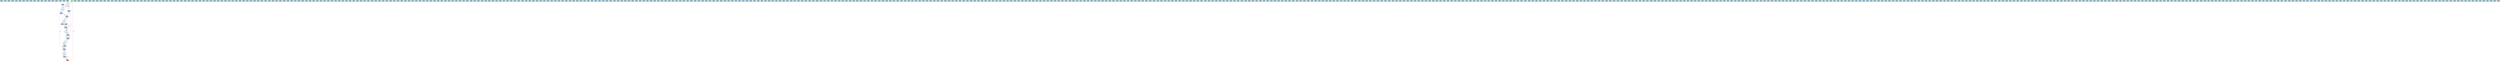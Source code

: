 digraph SoNir {
  rankdir=TB;
  node [shape=box, style=filled, fontname="Arial"];
  edge [fontname="Arial"];

  Node_359 [label="Constant\nInteger(2)", fillcolor="lightblue"];
  Node_125 [label="Constant\nInteger(2)", fillcolor="lightblue"];
  Node_323 [label="Constant\nInteger(2)", fillcolor="lightblue"];
  Node_375 [label="Constant\nInteger(-1)", fillcolor="lightblue"];
  Node_388 [label="Constant\nInteger(3)", fillcolor="lightblue"];
  Node_157 [label="Constant\nInteger(1)", fillcolor="lightblue"];
  Node_574 [label="Constant\nInteger(1)", fillcolor="lightblue"];
  Node_133 [label="Constant\nInteger(0)", fillcolor="lightblue"];
  Node_418 [label="Constant\nInteger(2)", fillcolor="lightblue"];
  Node_267 [label="Constant\nInteger(0)", fillcolor="lightblue"];
  Node_295 [label="Constant\nInteger(1)", fillcolor="lightblue"];
  Node_156 [label="Constant\nInteger(1)", fillcolor="lightblue"];
  Node_241 [label="Constant\nInteger(0)", fillcolor="lightblue"];
  Node_471 [label="Constant\nInteger(1)", fillcolor="lightblue"];
  Node_569 [label="Constant\nInteger(2)", fillcolor="lightblue"];
  Node_391 [label="Constant\nInteger(-1)", fillcolor="lightblue"];
  Node_104 [label="Constant\nInteger(0)", fillcolor="lightblue"];
  Node_228 [label="Constant\nInteger(3)", fillcolor="lightblue"];
  Node_15 [label="Constant\nInteger(-1)", fillcolor="lightblue"];
  Node_533 [label="Constant\nInteger(2)", fillcolor="lightblue"];
  Node_38 [label="Constant\nInteger(-1)", fillcolor="lightblue"];
  Node_651 [label="Constant\nInteger(0)", fillcolor="lightblue"];
  Node_620 [label="Constant\nInteger(2)", fillcolor="lightblue"];
  Node_348 [label="Constant\nInteger(2)", fillcolor="lightblue"];
  Node_646 [label="Constant\nInteger(1)", fillcolor="lightblue"];
  Node_251 [label="Constant\nInteger(-1)", fillcolor="lightblue"];
  Node_658 [label="Constant\nInteger(0)", fillcolor="lightblue"];
  Node_672 [label="Constant\nInteger(2)", fillcolor="lightblue"];
  Node_695 [label="Constant\nInteger(-1)", fillcolor="lightblue"];
  Node_510 [label="Constant\nInteger(3)", fillcolor="lightblue"];
  Node_255 [label="Constant\nInteger(0)", fillcolor="lightblue"];
  Node_694 [label="Constant\nInteger(0)", fillcolor="lightblue"];
  Node_6 [label="Store\nb\nValue: Node_5", fillcolor="white"];
  Node_447 [label="Constant\nInteger(0)", fillcolor="lightblue"];
  Node_113 [label="Constant\nInteger(2)", fillcolor="lightblue"];
  Node_339 [label="Constant\nInteger(3)", fillcolor="lightblue"];
  Node_99 [label="Constant\nInteger(0)", fillcolor="lightblue"];
  Node_172 [label="Constant\nInteger(2)", fillcolor="lightblue"];
  Node_296 [label="Constant\nInteger(1)", fillcolor="lightblue"];
  Node_436 [label="Constant\nInteger(1)", fillcolor="lightblue"];
  Node_186 [label="Constant\nInteger(0)", fillcolor="lightblue"];
  Node_497 [label="Constant\nInteger(2)", fillcolor="lightblue"];
  Node_8 [label="Constant\nInteger(3)", fillcolor="lightblue"];
  Node_645 [label="Constant\nInteger(1)", fillcolor="lightblue"];
  Node_93 [label="Constant\nInteger(0)", fillcolor="lightblue"];
  Node_5 [label="Constant\nInteger(2)", fillcolor="lightblue"];
  Node_372 [label="Constant\nInteger(0)", fillcolor="lightblue"];
  Node_57 [label="Constant\nInteger(1)", fillcolor="lightblue"];
  Node_96 [label="Constant\nInteger(1)", fillcolor="lightblue"];
  Node_451 [label="Constant\nInteger(0)", fillcolor="lightblue"];
  Node_187 [label="Constant\nInteger(0)", fillcolor="lightblue"];
  Node_445 [label="Constant\nInteger(-1)", fillcolor="lightblue"];
  Node_89 [label="Constant\nInteger(0)", fillcolor="lightblue"];
  Node_109 [label="Constant\nInteger(3)", fillcolor="lightblue"];
  Node_90 [label="Constant\nInteger(2)", fillcolor="lightblue"];
  Node_376 [label="Constant\nInteger(-1)", fillcolor="lightblue"];
  Node_587 [label="Constant\nInteger(0)", fillcolor="lightblue"];
  Node_609 [label="Constant\nInteger(1)", fillcolor="lightblue"];
  Node_499 [label="Constant\nInteger(2)", fillcolor="lightblue"];
  Node_141 [label="Constant\nInteger(1)", fillcolor="lightblue"];
  Node_580 [label="Constant\nInteger(3)", fillcolor="lightblue"];
  Node_547 [label="Constant\nInteger(0)", fillcolor="lightblue"];
  Node_220 [label="Constant\nInteger(0)", fillcolor="lightblue"];
  Node_206 [label="Constant\nInteger(0)", fillcolor="lightblue"];
  Node_142 [label="Constant\nInteger(1)", fillcolor="lightblue"];
  Node_283 [label="Constant\nInteger(3)", fillcolor="lightblue"];
  Node_409 [label="Constant\nInteger(3)", fillcolor="lightblue"];
  Node_435 [label="Constant\nInteger(1)", fillcolor="lightblue"];
  Node_662 [label="Constant\nInteger(0)", fillcolor="lightblue"];
  Node_387 [label="Constant\nInteger(1)", fillcolor="lightblue"];
  Node_23 [label="Constant\nInteger(1)", fillcolor="lightblue"];
  Node_347 [label="Constant\nInteger(2)", fillcolor="lightblue"];
  Node_92 [label="Constant\nInteger(0)", fillcolor="lightblue"];
  Node_52 [label="Constant\nInteger(3)", fillcolor="lightblue"];
  Node_164 [label="Constant\nInteger(-1)", fillcolor="lightblue"];
  Node_508 [label="Constant\nInteger(3)", fillcolor="lightblue"];
  Node_256 [label="Constant\nInteger(0)", fillcolor="lightblue"];
  Node_428 [label="Constant\nInteger(2)", fillcolor="lightblue"];
  Node_446 [label="Constant\nInteger(-1)", fillcolor="lightblue"];
  Node_520 [label="Constant\nInteger(-1)", fillcolor="lightblue"];
  Node_139 [label="Constant\nInteger(0)", fillcolor="lightblue"];
  Node_19 [label="Store\nf\nValue: Node_18", fillcolor="white"];
  Node_279 [label="Constant\nInteger(2)", fillcolor="lightblue"];
  Node_135 [label="Constant\nInteger(2)", fillcolor="lightblue"];
  Node_365 [label="Constant\nInteger(1)", fillcolor="lightblue"];
  Node_234 [label="Constant\nInteger(-1)", fillcolor="lightblue"];
  Node_368 [label="Constant\nInteger(0)", fillcolor="lightblue"];
  Node_150 [label="Constant\nInteger(0)", fillcolor="lightblue"];
  Node_393 [label="Constant\nInteger(2)", fillcolor="lightblue"];
  Node_94 [label="Constant\nInteger(1)", fillcolor="lightblue"];
  Node_433 [label="Constant\nInteger(0)", fillcolor="lightblue"];
  Node_248 [label="Constant\nInteger(3)", fillcolor="lightblue"];
  Node_20 [label="Return", fillcolor="lightcoral"];
  Node_293 [label="Constant\nInteger(0)", fillcolor="lightblue"];
  Node_385 [label="Constant\nInteger(1)", fillcolor="lightblue"];
  Node_440 [label="Constant\nInteger(3)", fillcolor="lightblue"];
  Node_627 [label="Constant\nInteger(0)", fillcolor="lightblue"];
  Node_505 [label="Constant\nInteger(1)", fillcolor="lightblue"];
  Node_311 [label="Constant\nInteger(0)", fillcolor="lightblue"];
  Node_13 [label="Store\nd\nValue: Node_12", fillcolor="white"];
  Node_21 [label="Constant\nInteger(1)", fillcolor="lightblue"];
  Node_414 [label="Constant\nInteger(0)", fillcolor="lightblue"];
  Node_628 [label="Constant\nInteger(2)", fillcolor="lightblue"];
  Node_179 [label="Constant\nInteger(3)", fillcolor="lightblue"];
  Node_373 [label="Constant\nInteger(0)", fillcolor="lightblue"];
  Node_86 [label="Constant\nInteger(-1)", fillcolor="lightblue"];
  Node_59 [label="Constant\nInteger(1)", fillcolor="lightblue"];
  Node_641 [label="Constant\nInteger(0)", fillcolor="lightblue"];
  Node_203 [label="Constant\nInteger(0)", fillcolor="lightblue"];
  Node_184 [label="Constant\nInteger(2)", fillcolor="lightblue"];
  Node_12 [label="Constant\nInteger(0)", fillcolor="lightblue"];
  Node_390 [label="Constant\nInteger(-1)", fillcolor="lightblue"];
  Node_280 [label="Constant\nInteger(1)", fillcolor="lightblue"];
  Node_43 [label="Constant\nInteger(3)", fillcolor="lightblue"];
  Node_45 [label="Constant\nInteger(-1)", fillcolor="lightblue"];
  Node_102 [label="Constant\nInteger(2)", fillcolor="lightblue"];
  Node_167 [label="Constant\nInteger(0)", fillcolor="lightblue"];
  Node_169 [label="Constant\nInteger(0)", fillcolor="lightblue"];
  Node_454 [label="Constant\nInteger(2)", fillcolor="lightblue"];
  Node_274 [label="Constant\nInteger(0)", fillcolor="lightblue"];
  Node_548 [label="Constant\nInteger(2)", fillcolor="lightblue"];
  Node_573 [label="Constant\nInteger(0)", fillcolor="lightblue"];
  Node_667 [label="Constant\nInteger(1)", fillcolor="lightblue"];
  Node_558 [label="Constant\nInteger(2)", fillcolor="lightblue"];
  Node_158 [label="Constant\nInteger(3)", fillcolor="lightblue"];
  Node_538 [label="Constant\nInteger(0)", fillcolor="lightblue"];
  Node_552 [label="Constant\nInteger(0)", fillcolor="lightblue"];
  Node_309 [label="Constant\nInteger(0)", fillcolor="lightblue"];
  Node_25 [label="Constant\nInteger(2)", fillcolor="lightblue"];
  Node_10 [label="Constant\nInteger(0)", fillcolor="lightblue"];
  Node_207 [label="Constant\nInteger(2)", fillcolor="lightblue"];
  Node_331 [label="Constant\nInteger(1)", fillcolor="lightblue"];
  Node_434 [label="Constant\nInteger(1)", fillcolor="lightblue"];
  Node_73 [label="Constant\nInteger(3)", fillcolor="lightblue"];
  Node_341 [label="Constant\nInteger(-1)", fillcolor="lightblue"];
  Node_534 [label="Constant\nInteger(2)", fillcolor="lightblue"];
  Node_136 [label="Constant\nInteger(2)", fillcolor="lightblue"];
  Node_68 [label="Constant\nInteger(0)", fillcolor="lightblue"];
  Node_444 [label="Constant\nInteger(3)", fillcolor="lightblue"];
  Node_275 [label="Constant\nInteger(0)", fillcolor="lightblue"];
  Node_212 [label="Constant\nInteger(1)", fillcolor="lightblue"];
  Node_277 [label="Constant\nInteger(2)", fillcolor="lightblue"];
  Node_316 [label="Constant\nInteger(1)", fillcolor="lightblue"];
  Node_689 [label="Constant\nInteger(2)", fillcolor="lightblue"];
  Node_312 [label="Constant\nInteger(2)", fillcolor="lightblue"];
  Node_648 [label="Constant\nInteger(3)", fillcolor="lightblue"];
  Node_116 [label="Constant\nInteger(0)", fillcolor="lightblue"];
  Node_122 [label="Constant\nInteger(-1)", fillcolor="lightblue"];
  Node_530 [label="Constant\nInteger(-1)", fillcolor="lightblue"];
  Node_692 [label="Constant\nInteger(0)", fillcolor="lightblue"];
  Node_462 [label="Constant\nInteger(2)", fillcolor="lightblue"];
  Node_516 [label="Constant\nInteger(1)", fillcolor="lightblue"];
  Node_350 [label="Constant\nInteger(1)", fillcolor="lightblue"];
  Node_189 [label="Constant\nInteger(1)", fillcolor="lightblue"];
  Node_599 [label="Constant\nInteger(3)", fillcolor="lightblue"];
  Node_631 [label="Constant\nInteger(1)", fillcolor="lightblue"];
  Node_383 [label="Constant\nInteger(2)", fillcolor="lightblue"];
  Node_378 [label="Constant\nInteger(2)", fillcolor="lightblue"];
  Node_469 [label="Constant\nInteger(1)", fillcolor="lightblue"];
  Node_345 [label="Constant\nInteger(0)", fillcolor="lightblue"];
  Node_424 [label="Constant\nInteger(3)", fillcolor="lightblue"];
  Node_180 [label="Constant\nInteger(-1)", fillcolor="lightblue"];
  Node_483 [label="Constant\nInteger(2)", fillcolor="lightblue"];
  Node_535 [label="Constant\nInteger(0)", fillcolor="lightblue"];
  Node_398 [label="Constant\nInteger(0)", fillcolor="lightblue"];
  Node_127 [label="Constant\nInteger(0)", fillcolor="lightblue"];
  Node_36 [label="Constant\nInteger(2)", fillcolor="lightblue"];
  Node_153 [label="Constant\nInteger(0)", fillcolor="lightblue"];
  Node_55 [label="Constant\nInteger(-1)", fillcolor="lightblue"];
  Node_40 [label="Constant\nInteger(1)", fillcolor="lightblue"];
  Node_198 [label="Constant\nInteger(-1)", fillcolor="lightblue"];
  Node_39 [label="Constant\nInteger(1)", fillcolor="lightblue"];
  Node_663 [label="Constant\nInteger(2)", fillcolor="lightblue"];
  Node_544 [label="Constant\nInteger(-1)", fillcolor="lightblue"];
  Node_208 [label="Constant\nInteger(2)", fillcolor="lightblue"];
  Node_302 [label="Constant\nInteger(0)", fillcolor="lightblue"];
  Node_438 [label="Constant\nInteger(0)", fillcolor="lightblue"];
  Node_618 [label="Constant\nInteger(2)", fillcolor="lightblue"];
  Node_423 [label="Constant\nInteger(3)", fillcolor="lightblue"];
  Node_134 [label="Constant\nInteger(0)", fillcolor="lightblue"];
  Node_476 [label="Constant\nInteger(-1)", fillcolor="lightblue"];
  Node_214 [label="Constant\nInteger(3)", fillcolor="lightblue"];
  Node_330 [label="Constant\nInteger(1)", fillcolor="lightblue"];
  Node_16 [label="Store\ne\nValue: Node_15", fillcolor="white"];
  Node_537 [label="Constant\nInteger(0)", fillcolor="lightblue"];
  Node_217 [label="Constant\nInteger(2)", fillcolor="lightblue"];
  Node_126 [label="Constant\nInteger(0)", fillcolor="lightblue"];
  Node_101 [label="Constant\nInteger(2)", fillcolor="lightblue"];
  Node_160 [label="Constant\nInteger(3)", fillcolor="lightblue"];
  Node_575 [label="Constant\nInteger(1)", fillcolor="lightblue"];
  Node_66 [label="Constant\nInteger(0)", fillcolor="lightblue"];
  Node_260 [label="Constant\nInteger(1)", fillcolor="lightblue"];
  Node_304 [label="Constant\nInteger(3)", fillcolor="lightblue"];
  Node_686 [label="Constant\nInteger(0)", fillcolor="lightblue"];
  Node_166 [label="Constant\nInteger(2)", fillcolor="lightblue"];
  Node_215 [label="Constant\nInteger(-1)", fillcolor="lightblue"];
  Node_110 [label="Constant\nInteger(-1)", fillcolor="lightblue"];
  Node_108 [label="Constant\nInteger(3)", fillcolor="lightblue"];
  Node_531 [label="Constant\nInteger(-1)", fillcolor="lightblue"];
  Node_128 [label="Constant\nInteger(0)", fillcolor="lightblue"];
  Node_512 [label="Constant\nInteger(0)", fillcolor="lightblue"];
  Node_514 [label="Constant\nInteger(2)", fillcolor="lightblue"];
  Node_601 [label="Constant\nInteger(-1)", fillcolor="lightblue"];
  Node_491 [label="Constant\nInteger(1)", fillcolor="lightblue"];
  Node_53 [label="Constant\nInteger(-1)", fillcolor="lightblue"];
  Node_493 [label="Constant\nInteger(3)", fillcolor="lightblue"];
  Node_225 [label="Constant\nInteger(1)", fillcolor="lightblue"];
  Node_50 [label="Constant\nInteger(0)", fillcolor="lightblue"];
  Node_681 [label="Constant\nInteger(1)", fillcolor="lightblue"];
  Node_507 [label="Constant\nInteger(3)", fillcolor="lightblue"];
  Node_340 [label="Constant\nInteger(-1)", fillcolor="lightblue"];
  Node_358 [label="Constant\nInteger(2)", fillcolor="lightblue"];
  Node_657 [label="Constant\nInteger(0)", fillcolor="lightblue"];
  Node_232 [label="Constant\nInteger(-1)", fillcolor="lightblue"];
  Node_80 [label="Constant\nInteger(0)", fillcolor="lightblue"];
  Node_477 [label="Constant\nInteger(0)", fillcolor="lightblue"];
  Node_546 [label="Constant\nInteger(0)", fillcolor="lightblue"];
  Node_562 [label="Constant\nInteger(1)", fillcolor="lightblue"];
  Node_317 [label="Constant\nInteger(1)", fillcolor="lightblue"];
  Node_81 [label="Constant\nInteger(0)", fillcolor="lightblue"];
  Node_265 [label="Constant\nInteger(3)", fillcolor="lightblue"];
  Node_161 [label="Constant\nInteger(3)", fillcolor="lightblue"];
  Node_121 [label="Constant\nInteger(-1)", fillcolor="lightblue"];
  Node_369 [label="Constant\nInteger(3)", fillcolor="lightblue"];
  Node_526 [label="Constant\nInteger(1)", fillcolor="lightblue"];
  Node_100 [label="Constant\nInteger(2)", fillcolor="lightblue"];
  Node_195 [label="Constant\nInteger(3)", fillcolor="lightblue"];
  Node_146 [label="Constant\nInteger(-1)", fillcolor="lightblue"];
  Node_589 [label="Constant\nInteger(0)", fillcolor="lightblue"];
  Node_76 [label="Constant\nInteger(-1)", fillcolor="lightblue"];
  Node_163 [label="Constant\nInteger(-1)", fillcolor="lightblue"];
  Node_190 [label="Constant\nInteger(1)", fillcolor="lightblue"];
  Node_243 [label="Constant\nInteger(2)", fillcolor="lightblue"];
  Node_517 [label="Constant\nInteger(0)", fillcolor="lightblue"];
  Node_551 [label="Constant\nInteger(1)", fillcolor="lightblue"];
  Node_397 [label="Constant\nInteger(0)", fillcolor="lightblue"];
  Node_439 [label="Constant\nInteger(3)", fillcolor="lightblue"];
  Node_229 [label="Constant\nInteger(0)", fillcolor="lightblue"];
  Node_240 [label="Constant\nInteger(0)", fillcolor="lightblue"];
  Node_598 [label="Constant\nInteger(3)", fillcolor="lightblue"];
  Node_479 [label="Constant\nInteger(3)", fillcolor="lightblue"];
  Node_70 [label="Constant\nInteger(1)", fillcolor="lightblue"];
  Node_675 [label="Constant\nInteger(0)", fillcolor="lightblue"];
  Node_129 [label="Constant\nInteger(1)", fillcolor="lightblue"];
  Node_621 [label="Constant\nInteger(1)", fillcolor="lightblue"];
  Node_177 [label="Constant\nInteger(1)", fillcolor="lightblue"];
  Node_466 [label="Constant\nInteger(0)", fillcolor="lightblue"];
  Node_181 [label="Constant\nInteger(-1)", fillcolor="lightblue"];
  Node_419 [label="Constant\nInteger(2)", fillcolor="lightblue"];
  Node_71 [label="Constant\nInteger(1)", fillcolor="lightblue"];
  Node_114 [label="Constant\nInteger(2)", fillcolor="lightblue"];
  Node_230 [label="Constant\nInteger(3)", fillcolor="lightblue"];
  Node_411 [label="Constant\nInteger(-1)", fillcolor="lightblue"];
  Node_173 [label="Constant\nInteger(2)", fillcolor="lightblue"];
  Node_581 [label="Constant\nInteger(0)", fillcolor="lightblue"];
  Node_654 [label="Constant\nInteger(2)", fillcolor="lightblue"];
  Node_474 [label="Constant\nInteger(3)", fillcolor="lightblue"];
  Node_525 [label="Constant\nInteger(1)", fillcolor="lightblue"];
  Node_143 [label="Constant\nInteger(3)", fillcolor="lightblue"];
  Node_151 [label="Constant\nInteger(0)", fillcolor="lightblue"];
  Node_235 [label="Constant\nInteger(0)", fillcolor="lightblue"];
  Node_119 [label="Constant\nInteger(3)", fillcolor="lightblue"];
  Node_421 [label="Constant\nInteger(1)", fillcolor="lightblue"];
  Node_426 [label="Constant\nInteger(-1)", fillcolor="lightblue"];
  Node_484 [label="Constant\nInteger(0)", fillcolor="lightblue"];
  Node_314 [label="Constant\nInteger(2)", fillcolor="lightblue"];
  Node_637 [label="Constant\nInteger(2)", fillcolor="lightblue"];
  Node_170 [label="Constant\nInteger(0)", fillcolor="lightblue"];
  Node_465 [label="Constant\nInteger(0)", fillcolor="lightblue"];
  Node_308 [label="Constant\nInteger(2)", fillcolor="lightblue"];
  Node_671 [label="Constant\nInteger(-1)", fillcolor="lightblue"];
  Node_294 [label="Constant\nInteger(1)", fillcolor="lightblue"];
  Node_147 [label="Constant\nInteger(2)", fillcolor="lightblue"];
  Node_276 [label="Constant\nInteger(0)", fillcolor="lightblue"];
  Node_588 [label="Constant\nInteger(0)", fillcolor="lightblue"];
  Node_529 [label="Constant\nInteger(3)", fillcolor="lightblue"];
  Node_682 [label="Constant\nInteger(3)", fillcolor="lightblue"];
  Node_691 [label="Constant\nInteger(1)", fillcolor="lightblue"];
  Node_244 [label="Constant\nInteger(2)", fillcolor="lightblue"];
  Node_395 [label="Constant\nInteger(0)", fillcolor="lightblue"];
  Node_9 [label="Store\nc\nValue: Node_8", fillcolor="white"];
  Node_245 [label="Constant\nInteger(1)", fillcolor="lightblue"];
  Node_528 [label="Constant\nInteger(3)", fillcolor="lightblue"];
  Node_482 [label="Constant\nInteger(0)", fillcolor="lightblue"];
  Node_586 [label="Constant\nInteger(1)", fillcolor="lightblue"];
  Node_123 [label="Constant\nInteger(-1)", fillcolor="lightblue"];
  Node_202 [label="Constant\nInteger(0)", fillcolor="lightblue"];
  Node_455 [label="Constant\nInteger(1)", fillcolor="lightblue"];
  Node_487 [label="Constant\nInteger(2)", fillcolor="lightblue"];
  Node_370 [label="Constant\nInteger(3)", fillcolor="lightblue"];
  Node_567 [label="Constant\nInteger(2)", fillcolor="lightblue"];
  Node_578 [label="Constant\nInteger(3)", fillcolor="lightblue"];
  Node_318 [label="Constant\nInteger(3)", fillcolor="lightblue"];
  Node_427 [label="Constant\nInteger(2)", fillcolor="lightblue"];
  Node_361 [label="Constant\nInteger(0)", fillcolor="lightblue"];
  Node_379 [label="Constant\nInteger(0)", fillcolor="lightblue"];
  Node_64 [label="Constant\nInteger(2)", fillcolor="lightblue"];
  Node_624 [label="Constant\nInteger(0)", fillcolor="lightblue"];
  Node_60 [label="Constant\nInteger(1)", fillcolor="lightblue"];
  Node_88 [label="Constant\nInteger(-1)", fillcolor="lightblue"];
  Node_313 [label="Constant\nInteger(2)", fillcolor="lightblue"];
  Node_349 [label="Constant\nInteger(2)", fillcolor="lightblue"];
  Node_394 [label="Constant\nInteger(2)", fillcolor="lightblue"];
  Node_485 [label="Constant\nInteger(0)", fillcolor="lightblue"];
  Node_602 [label="Constant\nInteger(2)", fillcolor="lightblue"];
  Node_374 [label="Constant\nInteger(3)", fillcolor="lightblue"];
  Node_464 [label="Constant\nInteger(2)", fillcolor="lightblue"];
  Node_252 [label="Constant\nInteger(2)", fillcolor="lightblue"];
  Node_242 [label="Constant\nInteger(2)", fillcolor="lightblue"];
  Node_612 [label="Constant\nInteger(3)", fillcolor="lightblue"];
  Node_46 [label="Constant\nInteger(2)", fillcolor="lightblue"];
  Node_413 [label="Constant\nInteger(2)", fillcolor="lightblue"];
  Node_176 [label="Constant\nInteger(1)", fillcolor="lightblue"];
  Node_204 [label="Constant\nInteger(0)", fillcolor="lightblue"];
  Node_489 [label="Constant\nInteger(2)", fillcolor="lightblue"];
  Node_30 [label="Constant\nInteger(1)", fillcolor="lightblue"];
  Node_29 [label="Constant\nInteger(1)", fillcolor="lightblue"];
  Node_51 [label="Constant\nInteger(3)", fillcolor="lightblue"];
  Node_183 [label="Constant\nInteger(2)", fillcolor="lightblue"];
  Node_249 [label="Constant\nInteger(3)", fillcolor="lightblue"];
  Node_338 [label="Constant\nInteger(0)", fillcolor="lightblue"];
  Node_250 [label="Constant\nInteger(-1)", fillcolor="lightblue"];
  Node_162 [label="Constant\nInteger(-1)", fillcolor="lightblue"];
  Node_301 [label="Constant\nInteger(-1)", fillcolor="lightblue"];
  Node_364 [label="Constant\nInteger(1)", fillcolor="lightblue"];
  Node_191 [label="Constant\nInteger(1)", fillcolor="lightblue"];
  Node_213 [label="Constant\nInteger(3)", fillcolor="lightblue"];
  Node_400 [label="Constant\nInteger(1)", fillcolor="lightblue"];
  Node_522 [label="Constant\nInteger(0)", fillcolor="lightblue"];
  Node_568 [label="Constant\nInteger(2)", fillcolor="lightblue"];
  Node_656 [label="Constant\nInteger(1)", fillcolor="lightblue"];
  Node_688 [label="Constant\nInteger(2)", fillcolor="lightblue"];
  Node_690 [label="Constant\nInteger(2)", fillcolor="lightblue"];
  Node_78 [label="Constant\nInteger(2)", fillcolor="lightblue"];
  Node_417 [label="Constant\nInteger(2)", fillcolor="lightblue"];
  Node_31 [label="Constant\nInteger(1)", fillcolor="lightblue"];
  Node_321 [label="Constant\nInteger(-1)", fillcolor="lightblue"];
  Node_377 [label="Constant\nInteger(0)", fillcolor="lightblue"];
  Node_380 [label="Constant\nInteger(0)", fillcolor="lightblue"];
  Node_592 [label="Constant\nInteger(0)", fillcolor="lightblue"];
  Node_629 [label="Constant\nInteger(0)", fillcolor="lightblue"];
  Node_175 [label="Constant\nInteger(1)", fillcolor="lightblue"];
  Node_74 [label="Constant\nInteger(3)", fillcolor="lightblue"];
  Node_67 [label="Constant\nInteger(0)", fillcolor="lightblue"];
  Node_634 [label="Constant\nInteger(3)", fillcolor="lightblue"];
  Node_41 [label="Constant\nInteger(1)", fillcolor="lightblue"];
  Node_62 [label="Constant\nInteger(2)", fillcolor="lightblue"];
  Node_425 [label="Constant\nInteger(-1)", fillcolor="lightblue"];
  Node_118 [label="Constant\nInteger(0)", fillcolor="lightblue"];
  Node_4 [label="Constant\nInteger(2)", fillcolor="lightblue"];
  Node_205 [label="Constant\nInteger(0)", fillcolor="lightblue"];
  Node_222 [label="Constant\nInteger(0)", fillcolor="lightblue"];
  Node_410 [label="Constant\nInteger(-1)", fillcolor="lightblue"];
  Node_154 [label="Constant\nInteger(1)", fillcolor="lightblue"];
  Node_488 [label="Constant\nInteger(2)", fillcolor="lightblue"];
  Node_607 [label="Constant\nInteger(0)", fillcolor="lightblue"];
  Node_209 [label="Constant\nInteger(2)", fillcolor="lightblue"];
  Node_643 [label="Constant\nInteger(0)", fillcolor="lightblue"];
  Node_246 [label="Constant\nInteger(1)", fillcolor="lightblue"];
  Node_683 [label="Constant\nInteger(3)", fillcolor="lightblue"];
  Node_650 [label="Constant\nInteger(3)", fillcolor="lightblue"];
  Node_196 [label="Constant\nInteger(3)", fillcolor="lightblue"];
  Node_635 [label="Constant\nInteger(-1)", fillcolor="lightblue"];
  Node_386 [label="Constant\nInteger(1)", fillcolor="lightblue"];
  Node_103 [label="Constant\nInteger(3)", fillcolor="lightblue"];
  Node_355 [label="Constant\nInteger(-1)", fillcolor="lightblue"];
  Node_480 [label="Constant\nInteger(-1)", fillcolor="lightblue"];
  Node_396 [label="Constant\nInteger(0)", fillcolor="lightblue"];
  Node_28 [label="Constant\nInteger(0)", fillcolor="lightblue"];
  Node_97 [label="Constant\nInteger(1)", fillcolor="lightblue"];
  Node_351 [label="Constant\nInteger(1)", fillcolor="lightblue"];
  Node_353 [label="Constant\nInteger(3)", fillcolor="lightblue"];
  Node_344 [label="Constant\nInteger(0)", fillcolor="lightblue"];
  Node_416 [label="Constant\nInteger(0)", fillcolor="lightblue"];
  Node_264 [label="Constant\nInteger(3)", fillcolor="lightblue"];
  Node_117 [label="Constant\nInteger(0)", fillcolor="lightblue"];
  Node_456 [label="Constant\nInteger(1)", fillcolor="lightblue"];
  Node_470 [label="Constant\nInteger(1)", fillcolor="lightblue"];
  Node_42 [label="Constant\nInteger(3)", fillcolor="lightblue"];
  Node_500 [label="Constant\nInteger(0)", fillcolor="lightblue"];
  Node_582 [label="Constant\nInteger(0)", fillcolor="lightblue"];
  Node_238 [label="Constant\nInteger(0)", fillcolor="lightblue"];
  Node_604 [label="Constant\nInteger(2)", fillcolor="lightblue"];
  Node_670 [label="Constant\nInteger(-1)", fillcolor="lightblue"];
  Node_564 [label="Constant\nInteger(3)", fillcolor="lightblue"];
  Node_266 [label="Constant\nInteger(-1)", fillcolor="lightblue"];
  Node_271 [label="Constant\nInteger(-1)", fillcolor="lightblue"];
  Node_640 [label="Constant\nInteger(0)", fillcolor="lightblue"];
  Node_54 [label="Constant\nInteger(-1)", fillcolor="lightblue"];
  Node_422 [label="Constant\nInteger(1)", fillcolor="lightblue"];
  Node_282 [label="Constant\nInteger(1)", fillcolor="lightblue"];
  Node_360 [label="Constant\nInteger(0)", fillcolor="lightblue"];
  Node_579 [label="Constant\nInteger(-1)", fillcolor="lightblue"];
  Node_431 [label="Constant\nInteger(0)", fillcolor="lightblue"];
  Node_430 [label="Constant\nInteger(0)", fillcolor="lightblue"];
  Node_299 [label="Constant\nInteger(3)", fillcolor="lightblue"];
  Node_475 [label="Constant\nInteger(3)", fillcolor="lightblue"];
  Node_655 [label="Constant\nInteger(2)", fillcolor="lightblue"];
  Node_622 [label="Constant\nInteger(0)", fillcolor="lightblue"];
  Node_550 [label="Constant\nInteger(2)", fillcolor="lightblue"];
  Node_679 [label="Constant\nInteger(1)", fillcolor="lightblue"];
  Node_37 [label="Constant\nInteger(2)", fillcolor="lightblue"];
  Node_332 [label="Constant\nInteger(1)", fillcolor="lightblue"];
  Node_509 [label="Constant\nInteger(-1)", fillcolor="lightblue"];
  Node_673 [label="Constant\nInteger(2)", fillcolor="lightblue"];
  Node_132 [label="Constant\nInteger(1)", fillcolor="lightblue"];
  Node_463 [label="Constant\nInteger(2)", fillcolor="lightblue"];
  Node_481 [label="Constant\nInteger(-1)", fillcolor="lightblue"];
  Node_495 [label="Constant\nInteger(-1)", fillcolor="lightblue"];
  Node_543 [label="Constant\nInteger(3)", fillcolor="lightblue"];
  Node_406 [label="Constant\nInteger(-1)", fillcolor="lightblue"];
  Node_193 [label="Constant\nInteger(3)", fillcolor="lightblue"];
  Node_261 [label="Constant\nInteger(1)", fillcolor="lightblue"];
  Node_201 [label="Constant\nInteger(2)", fillcolor="lightblue"];
  Node_595 [label="Constant\nInteger(1)", fillcolor="lightblue"];
  Node_653 [label="Constant\nInteger(2)", fillcolor="lightblue"];
  Node_120 [label="Constant\nInteger(3)", fillcolor="lightblue"];
  Node_115 [label="Constant\nInteger(0)", fillcolor="lightblue"];
  Node_254 [label="Constant\nInteger(2)", fillcolor="lightblue"];
  Node_450 [label="Constant\nInteger(0)", fillcolor="lightblue"];
  Node_527 [label="Constant\nInteger(1)", fillcolor="lightblue"];
  Node_2 [label="Constant\nInteger(1)", fillcolor="lightblue"];
  Node_584 [label="Constant\nInteger(2)", fillcolor="lightblue"];
  Node_399 [label="Constant\nInteger(1)", fillcolor="lightblue"];
  Node_33 [label="Constant\nInteger(2)", fillcolor="lightblue"];
  Node_600 [label="Constant\nInteger(-1)", fillcolor="lightblue"];
  Node_145 [label="Constant\nInteger(-1)", fillcolor="lightblue"];
  Node_680 [label="Constant\nInteger(1)", fillcolor="lightblue"];
  Node_420 [label="Constant\nInteger(1)", fillcolor="lightblue"];
  Node_3 [label="Store\na\nValue: Node_2", fillcolor="white"];
  Node_698 [label="Constant\nInteger(2)", fillcolor="lightblue"];
  Node_660 [label="Constant\nInteger(-1)", fillcolor="lightblue"];
  Node_83 [label="Constant\nInteger(0)", fillcolor="lightblue"];
  Node_342 [label="Constant\nInteger(0)", fillcolor="lightblue"];
  Node_298 [label="Constant\nInteger(0)", fillcolor="lightblue"];
  Node_111 [label="Constant\nInteger(-1)", fillcolor="lightblue"];
  Node_437 [label="Constant\nInteger(1)", fillcolor="lightblue"];
  Node_664 [label="Constant\nInteger(0)", fillcolor="lightblue"];
  Node_14 [label="Constant\nInteger(-1)", fillcolor="lightblue"];
  Node_684 [label="Constant\nInteger(-1)", fillcolor="lightblue"];
  Node_408 [label="Constant\nInteger(0)", fillcolor="lightblue"];
  Node_272 [label="Constant\nInteger(0)", fillcolor="lightblue"];
  Node_354 [label="Constant\nInteger(3)", fillcolor="lightblue"];
  Node_258 [label="Constant\nInteger(0)", fillcolor="lightblue"];
  Node_144 [label="Constant\nInteger(3)", fillcolor="lightblue"];
  Node_69 [label="Constant\nInteger(0)", fillcolor="lightblue"];
  Node_269 [label="Constant\nInteger(3)", fillcolor="lightblue"];
  Node_630 [label="Constant\nInteger(1)", fillcolor="lightblue"];
  Node_678 [label="Constant\nInteger(0)", fillcolor="lightblue"];
  Node_441 [label="Constant\nInteger(-1)", fillcolor="lightblue"];
  Node_572 [label="Constant\nInteger(0)", fillcolor="lightblue"];
  Node_285 [label="Constant\nInteger(-1)", fillcolor="lightblue"];
  Node_233 [label="Constant\nInteger(-1)", fillcolor="lightblue"];
  Node_453 [label="Constant\nInteger(2)", fillcolor="lightblue"];
  Node_626 [label="Constant\nInteger(-1)", fillcolor="lightblue"];
  Node_557 [label="Constant\nInteger(0)", fillcolor="lightblue"];
  Node_171 [label="Constant\nInteger(0)", fillcolor="lightblue"];
  Node_247 [label="Constant\nInteger(1)", fillcolor="lightblue"];
  Node_613 [label="Constant\nInteger(3)", fillcolor="lightblue"];
  Node_337 [label="Constant\nInteger(0)", fillcolor="lightblue"];
  Node_362 [label="Constant\nInteger(0)", fillcolor="lightblue"];
  Node_199 [label="Constant\nInteger(-1)", fillcolor="lightblue"];
  Node_270 [label="Constant\nInteger(-1)", fillcolor="lightblue"];
  Node_75 [label="Constant\nInteger(-1)", fillcolor="lightblue"];
  Node_289 [label="Constant\nInteger(2)", fillcolor="lightblue"];
  Node_273 [label="Constant\nInteger(2)", fillcolor="lightblue"];
  Node_335 [label="Constant\nInteger(3)", fillcolor="lightblue"];
  Node_610 [label="Constant\nInteger(1)", fillcolor="lightblue"];
  Node_652 [label="Constant\nInteger(0)", fillcolor="lightblue"];
  Node_392 [label="Constant\nInteger(2)", fillcolor="lightblue"];
  Node_185 [label="Constant\nInteger(0)", fillcolor="lightblue"];
  Node_468 [label="Constant\nInteger(0)", fillcolor="lightblue"];
  Node_91 [label="Constant\nInteger(0)", fillcolor="lightblue"];
  Node_536 [label="Constant\nInteger(0)", fillcolor="lightblue"];
  Node_18 [label="Constant\nInteger(0)", fillcolor="lightblue"];
  Node_137 [label="Constant\nInteger(2)", fillcolor="lightblue"];
  Node_333 [label="Constant\nInteger(0)", fillcolor="lightblue"];
  Node_17 [label="Constant\nInteger(0)", fillcolor="lightblue"];
  Node_366 [label="Constant\nInteger(1)", fillcolor="lightblue"];
  Node_524 [label="Constant\nInteger(0)", fillcolor="lightblue"];
  Node_194 [label="Constant\nInteger(0)", fillcolor="lightblue"];
  Node_571 [label="Constant\nInteger(0)", fillcolor="lightblue"];
  Node_585 [label="Constant\nInteger(2)", fillcolor="lightblue"];
  Node_596 [label="Constant\nInteger(1)", fillcolor="lightblue"];
  Node_268 [label="Constant\nInteger(0)", fillcolor="lightblue"];
  Node_633 [label="Constant\nInteger(3)", fillcolor="lightblue"];
  Node_559 [label="Constant\nInteger(0)", fillcolor="lightblue"];
  Node_615 [label="Constant\nInteger(3)", fillcolor="lightblue"];
  Node_693 [label="Constant\nInteger(0)", fillcolor="lightblue"];
  Node_556 [label="Constant\nInteger(-1)", fillcolor="lightblue"];
  Node_343 [label="Constant\nInteger(2)", fillcolor="lightblue"];
  Node_58 [label="Constant\nInteger(1)", fillcolor="lightblue"];
  Node_325 [label="Constant\nInteger(0)", fillcolor="lightblue"];
  Node_616 [label="Constant\nInteger(0)", fillcolor="lightblue"];
  Node_545 [label="Constant\nInteger(3)", fillcolor="lightblue"];
  Node_647 [label="Constant\nInteger(3)", fillcolor="lightblue"];
  Node_286 [label="Constant\nInteger(-1)", fillcolor="lightblue"];
  Node_47 [label="Constant\nInteger(2)", fillcolor="lightblue"];
  Node_666 [label="Constant\nInteger(1)", fillcolor="lightblue"];
  Node_84 [label="Constant\nInteger(3)", fillcolor="lightblue"];
  Node_105 [label="Constant\nInteger(1)", fillcolor="lightblue"];
  Node_236 [label="Constant\nInteger(2)", fillcolor="lightblue"];
  Node_322 [label="Constant\nInteger(2)", fillcolor="lightblue"];
  Node_327 [label="Constant\nInteger(0)", fillcolor="lightblue"];
  Node_542 [label="Constant\nInteger(3)", fillcolor="lightblue"];
  Node_608 [label="Constant\nInteger(0)", fillcolor="lightblue"];
  Node_197 [label="Constant\nInteger(-1)", fillcolor="lightblue"];
  Node_257 [label="Constant\nInteger(0)", fillcolor="lightblue"];
  Node_460 [label="Constant\nInteger(-1)", fillcolor="lightblue"];
  Node_563 [label="Constant\nInteger(3)", fillcolor="lightblue"];
  Node_303 [label="Constant\nInteger(0)", fillcolor="lightblue"];
  Node_467 [label="Constant\nInteger(0)", fillcolor="lightblue"];
  Node_152 [label="Constant\nInteger(0)", fillcolor="lightblue"];
  Node_237 [label="Constant\nInteger(0)", fillcolor="lightblue"];
  Node_549 [label="Constant\nInteger(2)", fillcolor="lightblue"];
  Node_168 [label="Constant\nInteger(0)", fillcolor="lightblue"];
  Node_315 [label="Constant\nInteger(1)", fillcolor="lightblue"];
  Node_458 [label="Constant\nInteger(3)", fillcolor="lightblue"];
  Node_518 [label="Constant\nInteger(0)", fillcolor="lightblue"];
  Node_576 [label="Constant\nInteger(1)", fillcolor="lightblue"];
  Node_583 [label="Constant\nInteger(2)", fillcolor="lightblue"];
  Node_26 [label="Constant\nInteger(2)", fillcolor="lightblue"];
  Node_591 [label="Constant\nInteger(-1)", fillcolor="lightblue"];
  Node_87 [label="Constant\nInteger(-1)", fillcolor="lightblue"];
  Node_284 [label="Constant\nInteger(3)", fillcolor="lightblue"];
  Node_72 [label="Constant\nInteger(1)", fillcolor="lightblue"];
  Node_98 [label="Constant\nInteger(0)", fillcolor="lightblue"];
  Node_0 [label="Start", fillcolor="lightgreen"];
  Node_287 [label="Constant\nInteger(2)", fillcolor="lightblue"];
  Node_211 [label="Constant\nInteger(1)", fillcolor="lightblue"];
  Node_357 [label="Constant\nInteger(2)", fillcolor="lightblue"];
  Node_452 [label="Constant\nInteger(2)", fillcolor="lightblue"];
  Node_11 [label="Constant\nInteger(0)", fillcolor="lightblue"];
  Node_32 [label="Constant\nInteger(1)", fillcolor="lightblue"];
  Node_356 [label="Constant\nInteger(-1)", fillcolor="lightblue"];
  Node_506 [label="Constant\nInteger(1)", fillcolor="lightblue"];
  Node_553 [label="Constant\nInteger(0)", fillcolor="lightblue"];
  Node_290 [label="Constant\nInteger(0)", fillcolor="lightblue"];
  Node_593 [label="Constant\nInteger(2)", fillcolor="lightblue"];
  Node_539 [label="Constant\nInteger(1)", fillcolor="lightblue"];
  Node_594 [label="Constant\nInteger(0)", fillcolor="lightblue"];
  Node_140 [label="Constant\nInteger(1)", fillcolor="lightblue"];
  Node_149 [label="Constant\nInteger(2)", fillcolor="lightblue"];
  Node_239 [label="Constant\nInteger(0)", fillcolor="lightblue"];
  Node_448 [label="Constant\nInteger(2)", fillcolor="lightblue"];
  Node_625 [label="Constant\nInteger(-1)", fillcolor="lightblue"];
  Node_642 [label="Constant\nInteger(0)", fillcolor="lightblue"];
  Node_532 [label="Constant\nInteger(2)", fillcolor="lightblue"];
  Node_577 [label="Constant\nInteger(3)", fillcolor="lightblue"];
  Node_605 [label="Constant\nInteger(0)", fillcolor="lightblue"];
  Node_644 [label="Constant\nInteger(1)", fillcolor="lightblue"];
  Node_288 [label="Constant\nInteger(2)", fillcolor="lightblue"];
  Node_699 [label="Constant\nInteger(0)", fillcolor="lightblue"];
  Node_1 [label="Constant\nInteger(1)", fillcolor="lightblue"];
  Node_124 [label="Constant\nInteger(0)", fillcolor="lightblue"];
  Node_95 [label="Constant\nInteger(1)", fillcolor="lightblue"];
  Node_685 [label="Constant\nInteger(3)", fillcolor="lightblue"];
  Node_231 [label="Constant\nInteger(3)", fillcolor="lightblue"];
  Node_310 [label="Constant\nInteger(0)", fillcolor="lightblue"];
  Node_697 [label="Constant\nInteger(0)", fillcolor="lightblue"];
  Node_659 [label="Constant\nInteger(0)", fillcolor="lightblue"];
  Node_555 [label="Constant\nInteger(-1)", fillcolor="lightblue"];
  Node_7 [label="Constant\nInteger(3)", fillcolor="lightblue"];
  Node_22 [label="Constant\nInteger(1)", fillcolor="lightblue"];
  Node_49 [label="Constant\nInteger(0)", fillcolor="lightblue"];
  Node_501 [label="Constant\nInteger(0)", fillcolor="lightblue"];
  Node_61 [label="Constant\nInteger(2)", fillcolor="lightblue"];
  Node_461 [label="Constant\nInteger(-1)", fillcolor="lightblue"];
  Node_381 [label="Constant\nInteger(0)", fillcolor="lightblue"];
  Node_227 [label="Constant\nInteger(1)", fillcolor="lightblue"];
  Node_472 [label="Constant\nInteger(1)", fillcolor="lightblue"];
  Node_498 [label="Constant\nInteger(2)", fillcolor="lightblue"];
  Node_511 [label="Constant\nInteger(0)", fillcolor="lightblue"];
  Node_632 [label="Constant\nInteger(1)", fillcolor="lightblue"];
  Node_253 [label="Constant\nInteger(2)", fillcolor="lightblue"];
  Node_389 [label="Constant\nInteger(3)", fillcolor="lightblue"];
  Node_219 [label="Constant\nInteger(2)", fillcolor="lightblue"];
  Node_363 [label="Constant\nInteger(0)", fillcolor="lightblue"];
  Node_367 [label="Constant\nInteger(1)", fillcolor="lightblue"];
  Node_401 [label="Constant\nInteger(1)", fillcolor="lightblue"];
  Node_490 [label="Constant\nInteger(1)", fillcolor="lightblue"];
  Node_504 [label="Constant\nInteger(1)", fillcolor="lightblue"];
  Node_603 [label="Constant\nInteger(2)", fillcolor="lightblue"];
  Node_44 [label="Constant\nInteger(-1)", fillcolor="lightblue"];
  Node_674 [label="Constant\nInteger(2)", fillcolor="lightblue"];
  Node_34 [label="Constant\nInteger(0)", fillcolor="lightblue"];
  Node_412 [label="Constant\nInteger(0)", fillcolor="lightblue"];
  Node_82 [label="Constant\nInteger(0)", fillcolor="lightblue"];
  Node_346 [label="Constant\nInteger(0)", fillcolor="lightblue"];
  Node_63 [label="Constant\nInteger(2)", fillcolor="lightblue"];
  Node_188 [label="Constant\nInteger(0)", fillcolor="lightblue"];
  Node_307 [label="Constant\nInteger(0)", fillcolor="lightblue"];
  Node_404 [label="Constant\nInteger(3)", fillcolor="lightblue"];
  Node_590 [label="Constant\nInteger(-1)", fillcolor="lightblue"];
  Node_496 [label="Constant\nInteger(-1)", fillcolor="lightblue"];
  Node_614 [label="Constant\nInteger(-1)", fillcolor="lightblue"];
  Node_478 [label="Constant\nInteger(0)", fillcolor="lightblue"];
  Node_619 [label="Constant\nInteger(2)", fillcolor="lightblue"];
  Node_182 [label="Constant\nInteger(2)", fillcolor="lightblue"];
  Node_159 [label="Constant\nInteger(0)", fillcolor="lightblue"];
  Node_130 [label="Constant\nInteger(1)", fillcolor="lightblue"];
  Node_259 [label="Constant\nInteger(1)", fillcolor="lightblue"];
  Node_403 [label="Constant\nInteger(0)", fillcolor="lightblue"];
  Node_442 [label="Constant\nInteger(0)", fillcolor="lightblue"];
  Node_200 [label="Constant\nInteger(0)", fillcolor="lightblue"];
  Node_131 [label="Constant\nInteger(1)", fillcolor="lightblue"];
  Node_165 [label="Constant\nInteger(0)", fillcolor="lightblue"];
  Node_334 [label="Constant\nInteger(3)", fillcolor="lightblue"];
  Node_371 [label="Constant\nInteger(-1)", fillcolor="lightblue"];
  Node_174 [label="Constant\nInteger(2)", fillcolor="lightblue"];
  Node_224 [label="Constant\nInteger(1)", fillcolor="lightblue"];
  Node_326 [label="Constant\nInteger(0)", fillcolor="lightblue"];
  Node_521 [label="Constant\nInteger(-1)", fillcolor="lightblue"];
  Node_554 [label="Constant\nInteger(0)", fillcolor="lightblue"];
  Node_65 [label="Constant\nInteger(3)", fillcolor="lightblue"];
  Node_560 [label="Constant\nInteger(1)", fillcolor="lightblue"];
  Node_459 [label="Constant\nInteger(3)", fillcolor="lightblue"];
  Node_668 [label="Constant\nInteger(3)", fillcolor="lightblue"];
  Node_696 [label="Constant\nInteger(-1)", fillcolor="lightblue"];
  Node_210 [label="Constant\nInteger(1)", fillcolor="lightblue"];
  Node_352 [label="Constant\nInteger(1)", fillcolor="lightblue"];
  Node_676 [label="Constant\nInteger(0)", fillcolor="lightblue"];
  Node_297 [label="Constant\nInteger(1)", fillcolor="lightblue"];
  Node_77 [label="Constant\nInteger(2)", fillcolor="lightblue"];
  Node_457 [label="Constant\nInteger(1)", fillcolor="lightblue"];
  Node_502 [label="Constant\nInteger(0)", fillcolor="lightblue"];
  Node_148 [label="Constant\nInteger(2)", fillcolor="lightblue"];
  Node_328 [label="Constant\nInteger(0)", fillcolor="lightblue"];
  Node_649 [label="Constant\nInteger(-1)", fillcolor="lightblue"];
  Node_300 [label="Constant\nInteger(3)", fillcolor="lightblue"];
  Node_665 [label="Constant\nInteger(1)", fillcolor="lightblue"];
  Node_324 [label="Constant\nInteger(2)", fillcolor="lightblue"];
  Node_597 [label="Constant\nInteger(1)", fillcolor="lightblue"];
  Node_329 [label="Constant\nInteger(1)", fillcolor="lightblue"];
  Node_178 [label="Constant\nInteger(3)", fillcolor="lightblue"];
  Node_503 [label="Constant\nInteger(0)", fillcolor="lightblue"];
  Node_107 [label="Constant\nInteger(1)", fillcolor="lightblue"];
  Node_216 [label="Constant\nInteger(-1)", fillcolor="lightblue"];
  Node_570 [label="Constant\nInteger(0)", fillcolor="lightblue"];
  Node_494 [label="Constant\nInteger(3)", fillcolor="lightblue"];
  Node_432 [label="Constant\nInteger(0)", fillcolor="lightblue"];
  Node_661 [label="Constant\nInteger(-1)", fillcolor="lightblue"];
  Node_319 [label="Constant\nInteger(3)", fillcolor="lightblue"];
  Node_611 [label="Constant\nInteger(1)", fillcolor="lightblue"];
  Node_223 [label="Constant\nInteger(0)", fillcolor="lightblue"];
  Node_85 [label="Constant\nInteger(3)", fillcolor="lightblue"];
  Node_281 [label="Constant\nInteger(1)", fillcolor="lightblue"];
  Node_473 [label="Constant\nInteger(0)", fillcolor="lightblue"];
  Node_566 [label="Constant\nInteger(-1)", fillcolor="lightblue"];
  Node_638 [label="Constant\nInteger(2)", fillcolor="lightblue"];
  Node_56 [label="Constant\nInteger(0)", fillcolor="lightblue"];
  Node_291 [label="Constant\nInteger(0)", fillcolor="lightblue"];
  Node_292 [label="Constant\nInteger(0)", fillcolor="lightblue"];
  Node_384 [label="Constant\nInteger(2)", fillcolor="lightblue"];
  Node_27 [label="Constant\nInteger(3)", fillcolor="lightblue"];
  Node_218 [label="Constant\nInteger(2)", fillcolor="lightblue"];
  Node_221 [label="Constant\nInteger(0)", fillcolor="lightblue"];
  Node_429 [label="Constant\nInteger(2)", fillcolor="lightblue"];
  Node_561 [label="Constant\nInteger(1)", fillcolor="lightblue"];
  Node_639 [label="Constant\nInteger(2)", fillcolor="lightblue"];
  Node_677 [label="Constant\nInteger(0)", fillcolor="lightblue"];
  Node_636 [label="Constant\nInteger(-1)", fillcolor="lightblue"];
  Node_138 [label="Constant\nInteger(3)", fillcolor="lightblue"];
  Node_382 [label="Constant\nInteger(2)", fillcolor="lightblue"];
  Node_320 [label="Constant\nInteger(-1)", fillcolor="lightblue"];
  Node_336 [label="Constant\nInteger(-1)", fillcolor="lightblue"];
  Node_617 [label="Constant\nInteger(0)", fillcolor="lightblue"];
  Node_623 [label="Constant\nInteger(0)", fillcolor="lightblue"];
  Node_35 [label="Constant\nInteger(2)", fillcolor="lightblue"];
  Node_106 [label="Constant\nInteger(1)", fillcolor="lightblue"];
  Node_541 [label="Constant\nInteger(1)", fillcolor="lightblue"];
  Node_112 [label="Constant\nInteger(2)", fillcolor="lightblue"];
  Node_486 [label="Constant\nInteger(0)", fillcolor="lightblue"];
  Node_155 [label="Constant\nInteger(1)", fillcolor="lightblue"];
  Node_415 [label="Constant\nInteger(0)", fillcolor="lightblue"];
  Node_278 [label="Constant\nInteger(2)", fillcolor="lightblue"];
  Node_449 [label="Constant\nInteger(0)", fillcolor="lightblue"];
  Node_687 [label="Constant\nInteger(0)", fillcolor="lightblue"];
  Node_306 [label="Constant\nInteger(-1)", fillcolor="lightblue"];
  Node_513 [label="Constant\nInteger(2)", fillcolor="lightblue"];
  Node_407 [label="Constant\nInteger(0)", fillcolor="lightblue"];
  Node_48 [label="Constant\nInteger(2)", fillcolor="lightblue"];
  Node_515 [label="Constant\nInteger(2)", fillcolor="lightblue"];
  Node_519 [label="Constant\nInteger(0)", fillcolor="lightblue"];
  Node_523 [label="Constant\nInteger(2)", fillcolor="lightblue"];
  Node_565 [label="Constant\nInteger(-1)", fillcolor="lightblue"];
  Node_405 [label="Constant\nInteger(3)", fillcolor="lightblue"];
  Node_305 [label="Constant\nInteger(-1)", fillcolor="lightblue"];
  Node_443 [label="Constant\nInteger(0)", fillcolor="lightblue"];
  Node_402 [label="Constant\nInteger(1)", fillcolor="lightblue"];
  Node_262 [label="Constant\nInteger(1)", fillcolor="lightblue"];
  Node_24 [label="Constant\nInteger(2)", fillcolor="lightblue"];
  Node_192 [label="Constant\nInteger(1)", fillcolor="lightblue"];
  Node_226 [label="Constant\nInteger(1)", fillcolor="lightblue"];
  Node_492 [label="Constant\nInteger(1)", fillcolor="lightblue"];
  Node_540 [label="Constant\nInteger(1)", fillcolor="lightblue"];
  Node_263 [label="Constant\nInteger(0)", fillcolor="lightblue"];
  Node_606 [label="Constant\nInteger(0)", fillcolor="lightblue"];
  Node_669 [label="Constant\nInteger(3)", fillcolor="lightblue"];
  Node_79 [label="Constant\nInteger(2)", fillcolor="lightblue"];

  Node_1 -> Node_3 [label="data", color="blue"];
  Node_2 -> Node_3 [label="data", color="blue"];
  Node_3 -> Node_1 [label="data", color="blue"];
  Node_0 -> Node_3 [label="control", color="red"];
  Node_4 -> Node_6 [label="data", color="blue"];
  Node_5 -> Node_6 [label="data", color="blue"];
  Node_6 -> Node_4 [label="data", color="blue"];
  Node_3 -> Node_6 [label="control", color="red"];
  Node_1 -> Node_8 [label="data", color="blue"];
  Node_4 -> Node_8 [label="data", color="blue"];
  Node_7 -> Node_9 [label="data", color="blue"];
  Node_8 -> Node_9 [label="data", color="blue"];
  Node_9 -> Node_7 [label="data", color="blue"];
  Node_6 -> Node_9 [label="control", color="red"];
  Node_7 -> Node_12 [label="data", color="blue"];
  Node_11 -> Node_12 [label="data", color="blue"];
  Node_10 -> Node_13 [label="data", color="blue"];
  Node_12 -> Node_13 [label="data", color="blue"];
  Node_13 -> Node_10 [label="data", color="blue"];
  Node_9 -> Node_13 [label="control", color="red"];
  Node_10 -> Node_15 [label="data", color="blue"];
  Node_1 -> Node_15 [label="data", color="blue"];
  Node_14 -> Node_16 [label="data", color="blue"];
  Node_15 -> Node_16 [label="data", color="blue"];
  Node_16 -> Node_14 [label="data", color="blue"];
  Node_13 -> Node_16 [label="control", color="red"];
  Node_14 -> Node_18 [label="data", color="blue"];
  Node_4 -> Node_18 [label="data", color="blue"];
  Node_17 -> Node_19 [label="data", color="blue"];
  Node_18 -> Node_19 [label="data", color="blue"];
  Node_19 -> Node_17 [label="data", color="blue"];
  Node_16 -> Node_19 [label="control", color="red"];
  Node_17 -> Node_20 [label="data", color="blue"];
  Node_0 -> Node_20 [label="control", color="red"];
  Node_19 -> Node_20 [label="control", color="red"];
}
